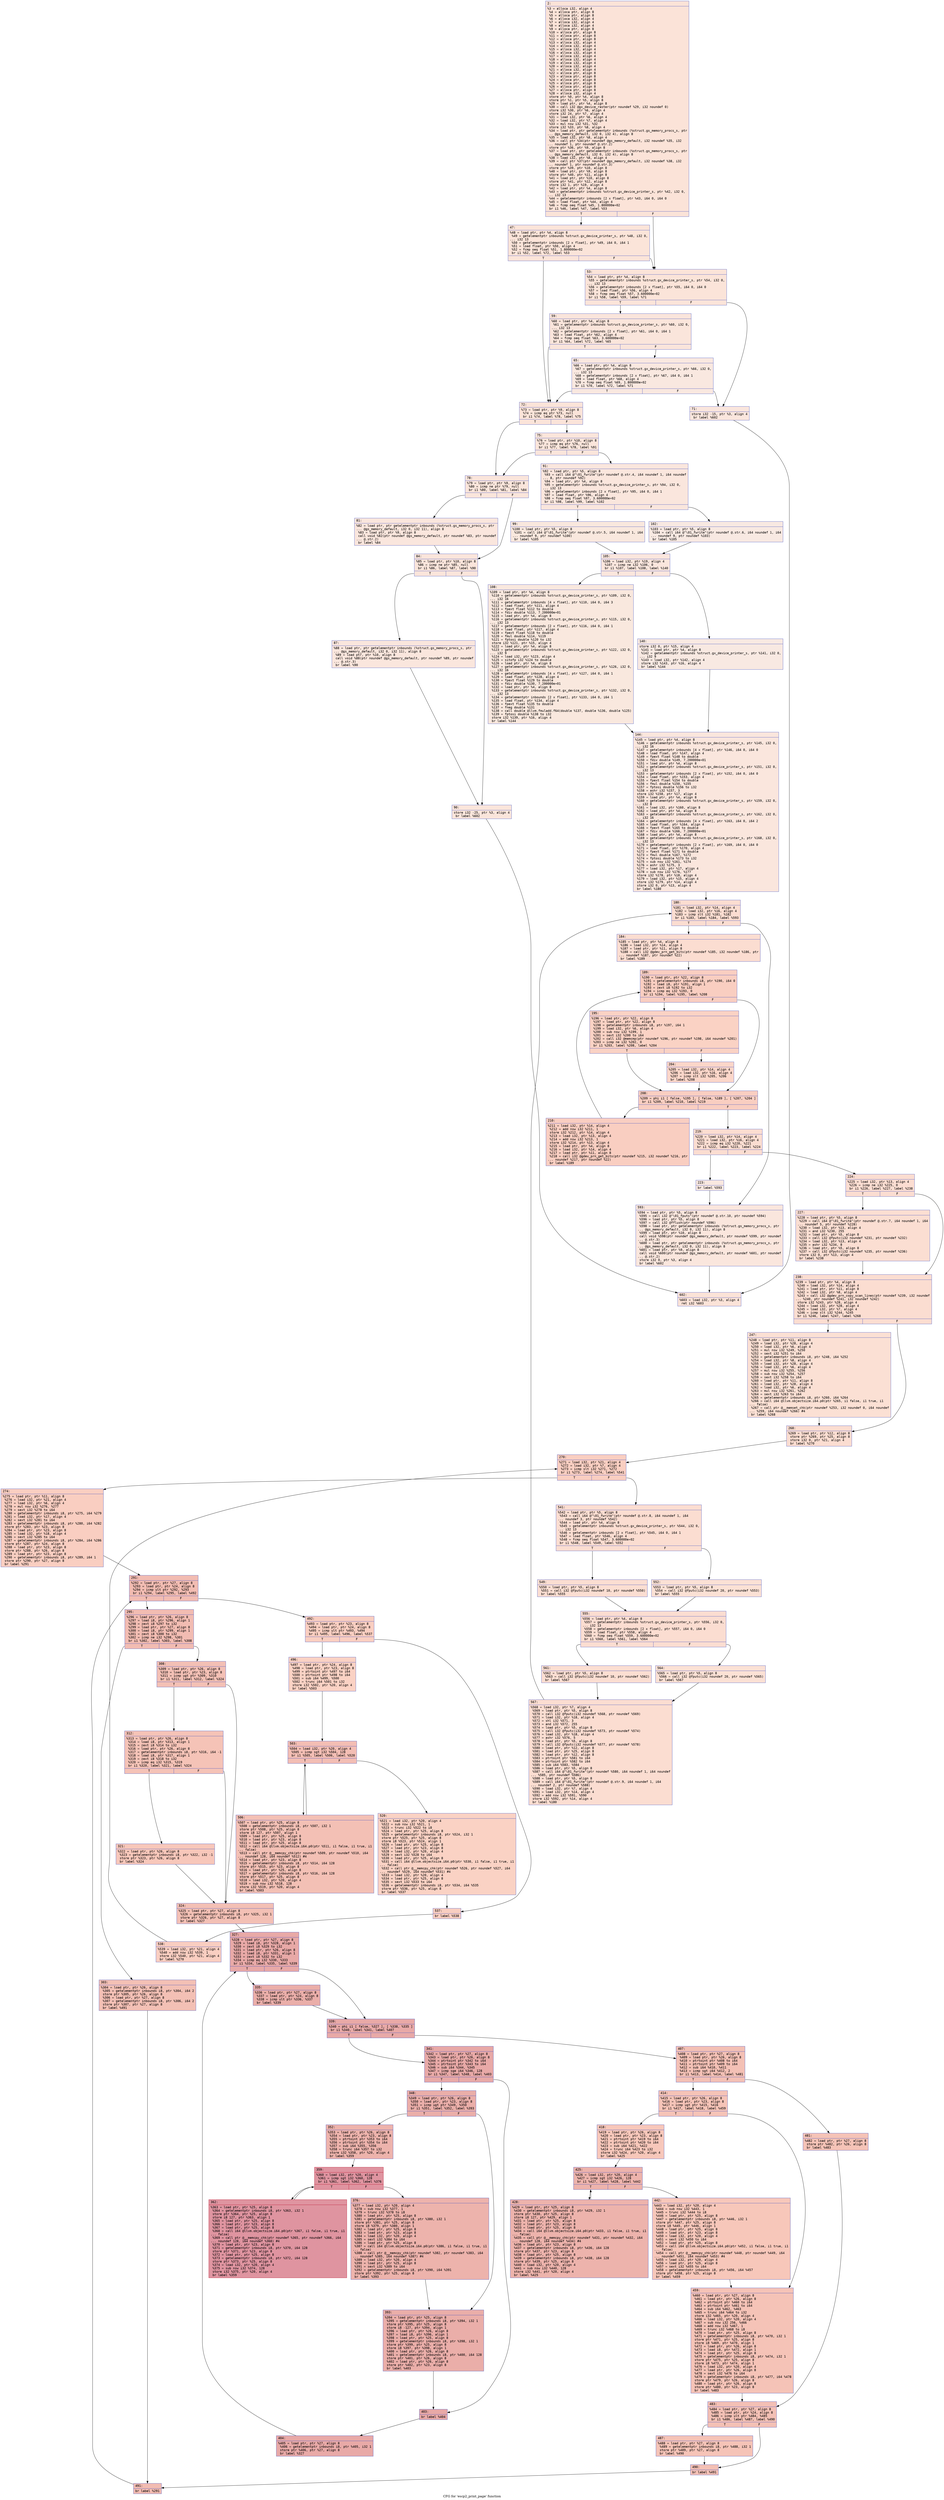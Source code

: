 digraph "CFG for 'escp2_print_page' function" {
	label="CFG for 'escp2_print_page' function";

	Node0x600003546080 [shape=record,color="#3d50c3ff", style=filled, fillcolor="#f6bfa670" fontname="Courier",label="{2:\l|  %3 = alloca i32, align 4\l  %4 = alloca ptr, align 8\l  %5 = alloca ptr, align 8\l  %6 = alloca i32, align 4\l  %7 = alloca i32, align 4\l  %8 = alloca i32, align 4\l  %9 = alloca ptr, align 8\l  %10 = alloca ptr, align 8\l  %11 = alloca ptr, align 8\l  %12 = alloca ptr, align 8\l  %13 = alloca i32, align 4\l  %14 = alloca i32, align 4\l  %15 = alloca i32, align 4\l  %16 = alloca i32, align 4\l  %17 = alloca i32, align 4\l  %18 = alloca i32, align 4\l  %19 = alloca i32, align 4\l  %20 = alloca i32, align 4\l  %21 = alloca i32, align 4\l  %22 = alloca ptr, align 8\l  %23 = alloca ptr, align 8\l  %24 = alloca ptr, align 8\l  %25 = alloca ptr, align 8\l  %26 = alloca ptr, align 8\l  %27 = alloca ptr, align 8\l  %28 = alloca i32, align 4\l  store ptr %0, ptr %4, align 8\l  store ptr %1, ptr %5, align 8\l  %29 = load ptr, ptr %4, align 8\l  %30 = call i32 @gx_device_raster(ptr noundef %29, i32 noundef 0)\l  store i32 %30, ptr %6, align 4\l  store i32 24, ptr %7, align 4\l  %31 = load i32, ptr %6, align 4\l  %32 = load i32, ptr %7, align 4\l  %33 = mul nsw i32 %31, %32\l  store i32 %33, ptr %8, align 4\l  %34 = load ptr, ptr getelementptr inbounds (%struct.gs_memory_procs_s, ptr\l... @gs_memory_default, i32 0, i32 4), align 8\l  %35 = load i32, ptr %8, align 4\l  %36 = call ptr %34(ptr noundef @gs_memory_default, i32 noundef %35, i32\l... noundef 1, ptr noundef @.str.2)\l  store ptr %36, ptr %9, align 8\l  %37 = load ptr, ptr getelementptr inbounds (%struct.gs_memory_procs_s, ptr\l... @gs_memory_default, i32 0, i32 4), align 8\l  %38 = load i32, ptr %8, align 4\l  %39 = call ptr %37(ptr noundef @gs_memory_default, i32 noundef %38, i32\l... noundef 1, ptr noundef @.str.3)\l  store ptr %39, ptr %10, align 8\l  %40 = load ptr, ptr %9, align 8\l  store ptr %40, ptr %11, align 8\l  %41 = load ptr, ptr %10, align 8\l  store ptr %41, ptr %12, align 8\l  store i32 1, ptr %19, align 4\l  %42 = load ptr, ptr %4, align 8\l  %43 = getelementptr inbounds %struct.gx_device_printer_s, ptr %42, i32 0,\l... i32 13\l  %44 = getelementptr inbounds [2 x float], ptr %43, i64 0, i64 0\l  %45 = load float, ptr %44, align 4\l  %46 = fcmp oeq float %45, 1.800000e+02\l  br i1 %46, label %47, label %53\l|{<s0>T|<s1>F}}"];
	Node0x600003546080:s0 -> Node0x6000035460d0[tooltip="2 -> 47\nProbability 62.50%" ];
	Node0x600003546080:s1 -> Node0x600003546120[tooltip="2 -> 53\nProbability 37.50%" ];
	Node0x6000035460d0 [shape=record,color="#3d50c3ff", style=filled, fillcolor="#f5c1a970" fontname="Courier",label="{47:\l|  %48 = load ptr, ptr %4, align 8\l  %49 = getelementptr inbounds %struct.gx_device_printer_s, ptr %48, i32 0,\l... i32 13\l  %50 = getelementptr inbounds [2 x float], ptr %49, i64 0, i64 1\l  %51 = load float, ptr %50, align 4\l  %52 = fcmp oeq float %51, 1.800000e+02\l  br i1 %52, label %72, label %53\l|{<s0>T|<s1>F}}"];
	Node0x6000035460d0:s0 -> Node0x600003546260[tooltip="47 -> 72\nProbability 62.50%" ];
	Node0x6000035460d0:s1 -> Node0x600003546120[tooltip="47 -> 53\nProbability 37.50%" ];
	Node0x600003546120 [shape=record,color="#3d50c3ff", style=filled, fillcolor="#f5c1a970" fontname="Courier",label="{53:\l|  %54 = load ptr, ptr %4, align 8\l  %55 = getelementptr inbounds %struct.gx_device_printer_s, ptr %54, i32 0,\l... i32 13\l  %56 = getelementptr inbounds [2 x float], ptr %55, i64 0, i64 0\l  %57 = load float, ptr %56, align 4\l  %58 = fcmp oeq float %57, 3.600000e+02\l  br i1 %58, label %59, label %71\l|{<s0>T|<s1>F}}"];
	Node0x600003546120:s0 -> Node0x600003546170[tooltip="53 -> 59\nProbability 62.50%" ];
	Node0x600003546120:s1 -> Node0x600003546210[tooltip="53 -> 71\nProbability 37.50%" ];
	Node0x600003546170 [shape=record,color="#3d50c3ff", style=filled, fillcolor="#f4c5ad70" fontname="Courier",label="{59:\l|  %60 = load ptr, ptr %4, align 8\l  %61 = getelementptr inbounds %struct.gx_device_printer_s, ptr %60, i32 0,\l... i32 13\l  %62 = getelementptr inbounds [2 x float], ptr %61, i64 0, i64 1\l  %63 = load float, ptr %62, align 4\l  %64 = fcmp oeq float %63, 3.600000e+02\l  br i1 %64, label %72, label %65\l|{<s0>T|<s1>F}}"];
	Node0x600003546170:s0 -> Node0x600003546260[tooltip="59 -> 72\nProbability 62.50%" ];
	Node0x600003546170:s1 -> Node0x6000035461c0[tooltip="59 -> 65\nProbability 37.50%" ];
	Node0x6000035461c0 [shape=record,color="#3d50c3ff", style=filled, fillcolor="#f1ccb870" fontname="Courier",label="{65:\l|  %66 = load ptr, ptr %4, align 8\l  %67 = getelementptr inbounds %struct.gx_device_printer_s, ptr %66, i32 0,\l... i32 13\l  %68 = getelementptr inbounds [2 x float], ptr %67, i64 0, i64 1\l  %69 = load float, ptr %68, align 4\l  %70 = fcmp oeq float %69, 1.800000e+02\l  br i1 %70, label %72, label %71\l|{<s0>T|<s1>F}}"];
	Node0x6000035461c0:s0 -> Node0x600003546260[tooltip="65 -> 72\nProbability 62.50%" ];
	Node0x6000035461c0:s1 -> Node0x600003546210[tooltip="65 -> 71\nProbability 37.50%" ];
	Node0x600003546210 [shape=record,color="#3d50c3ff", style=filled, fillcolor="#f3c7b170" fontname="Courier",label="{71:\l|  store i32 -15, ptr %3, align 4\l  br label %602\l}"];
	Node0x600003546210 -> Node0x600003547a20[tooltip="71 -> 602\nProbability 100.00%" ];
	Node0x600003546260 [shape=record,color="#3d50c3ff", style=filled, fillcolor="#f5c1a970" fontname="Courier",label="{72:\l|  %73 = load ptr, ptr %9, align 8\l  %74 = icmp eq ptr %73, null\l  br i1 %74, label %78, label %75\l|{<s0>T|<s1>F}}"];
	Node0x600003546260:s0 -> Node0x600003546300[tooltip="72 -> 78\nProbability 37.50%" ];
	Node0x600003546260:s1 -> Node0x6000035462b0[tooltip="72 -> 75\nProbability 62.50%" ];
	Node0x6000035462b0 [shape=record,color="#3d50c3ff", style=filled, fillcolor="#f4c5ad70" fontname="Courier",label="{75:\l|  %76 = load ptr, ptr %10, align 8\l  %77 = icmp eq ptr %76, null\l  br i1 %77, label %78, label %91\l|{<s0>T|<s1>F}}"];
	Node0x6000035462b0:s0 -> Node0x600003546300[tooltip="75 -> 78\nProbability 37.50%" ];
	Node0x6000035462b0:s1 -> Node0x600003546490[tooltip="75 -> 91\nProbability 62.50%" ];
	Node0x600003546300 [shape=record,color="#3d50c3ff", style=filled, fillcolor="#f4c5ad70" fontname="Courier",label="{78:\l|  %79 = load ptr, ptr %9, align 8\l  %80 = icmp ne ptr %79, null\l  br i1 %80, label %81, label %84\l|{<s0>T|<s1>F}}"];
	Node0x600003546300:s0 -> Node0x600003546350[tooltip="78 -> 81\nProbability 62.50%" ];
	Node0x600003546300:s1 -> Node0x6000035463a0[tooltip="78 -> 84\nProbability 37.50%" ];
	Node0x600003546350 [shape=record,color="#3d50c3ff", style=filled, fillcolor="#f3c7b170" fontname="Courier",label="{81:\l|  %82 = load ptr, ptr getelementptr inbounds (%struct.gs_memory_procs_s, ptr\l... @gs_memory_default, i32 0, i32 11), align 8\l  %83 = load ptr, ptr %9, align 8\l  call void %82(ptr noundef @gs_memory_default, ptr noundef %83, ptr noundef\l... @.str.2)\l  br label %84\l}"];
	Node0x600003546350 -> Node0x6000035463a0[tooltip="81 -> 84\nProbability 100.00%" ];
	Node0x6000035463a0 [shape=record,color="#3d50c3ff", style=filled, fillcolor="#f4c5ad70" fontname="Courier",label="{84:\l|  %85 = load ptr, ptr %10, align 8\l  %86 = icmp ne ptr %85, null\l  br i1 %86, label %87, label %90\l|{<s0>T|<s1>F}}"];
	Node0x6000035463a0:s0 -> Node0x6000035463f0[tooltip="84 -> 87\nProbability 62.50%" ];
	Node0x6000035463a0:s1 -> Node0x600003546440[tooltip="84 -> 90\nProbability 37.50%" ];
	Node0x6000035463f0 [shape=record,color="#3d50c3ff", style=filled, fillcolor="#f3c7b170" fontname="Courier",label="{87:\l|  %88 = load ptr, ptr getelementptr inbounds (%struct.gs_memory_procs_s, ptr\l... @gs_memory_default, i32 0, i32 11), align 8\l  %89 = load ptr, ptr %10, align 8\l  call void %88(ptr noundef @gs_memory_default, ptr noundef %89, ptr noundef\l... @.str.3)\l  br label %90\l}"];
	Node0x6000035463f0 -> Node0x600003546440[tooltip="87 -> 90\nProbability 100.00%" ];
	Node0x600003546440 [shape=record,color="#3d50c3ff", style=filled, fillcolor="#f4c5ad70" fontname="Courier",label="{90:\l|  store i32 -25, ptr %3, align 4\l  br label %602\l}"];
	Node0x600003546440 -> Node0x600003547a20[tooltip="90 -> 602\nProbability 100.00%" ];
	Node0x600003546490 [shape=record,color="#3d50c3ff", style=filled, fillcolor="#f3c7b170" fontname="Courier",label="{91:\l|  %92 = load ptr, ptr %5, align 8\l  %93 = call i64 @\"\\01_fwrite\"(ptr noundef @.str.4, i64 noundef 1, i64 noundef\l... 8, ptr noundef %92)\l  %94 = load ptr, ptr %4, align 8\l  %95 = getelementptr inbounds %struct.gx_device_printer_s, ptr %94, i32 0,\l... i32 13\l  %96 = getelementptr inbounds [2 x float], ptr %95, i64 0, i64 1\l  %97 = load float, ptr %96, align 4\l  %98 = fcmp oeq float %97, 3.600000e+02\l  br i1 %98, label %99, label %102\l|{<s0>T|<s1>F}}"];
	Node0x600003546490:s0 -> Node0x6000035464e0[tooltip="91 -> 99\nProbability 62.50%" ];
	Node0x600003546490:s1 -> Node0x600003546530[tooltip="91 -> 102\nProbability 37.50%" ];
	Node0x6000035464e0 [shape=record,color="#3d50c3ff", style=filled, fillcolor="#f2cab570" fontname="Courier",label="{99:\l|  %100 = load ptr, ptr %5, align 8\l  %101 = call i64 @\"\\01_fwrite\"(ptr noundef @.str.5, i64 noundef 1, i64\l... noundef 9, ptr noundef %100)\l  br label %105\l}"];
	Node0x6000035464e0 -> Node0x600003546580[tooltip="99 -> 105\nProbability 100.00%" ];
	Node0x600003546530 [shape=record,color="#3d50c3ff", style=filled, fillcolor="#efcebd70" fontname="Courier",label="{102:\l|  %103 = load ptr, ptr %5, align 8\l  %104 = call i64 @\"\\01_fwrite\"(ptr noundef @.str.6, i64 noundef 1, i64\l... noundef 9, ptr noundef %103)\l  br label %105\l}"];
	Node0x600003546530 -> Node0x600003546580[tooltip="102 -> 105\nProbability 100.00%" ];
	Node0x600003546580 [shape=record,color="#3d50c3ff", style=filled, fillcolor="#f3c7b170" fontname="Courier",label="{105:\l|  %106 = load i32, ptr %19, align 4\l  %107 = icmp ne i32 %106, 0\l  br i1 %107, label %108, label %140\l|{<s0>T|<s1>F}}"];
	Node0x600003546580:s0 -> Node0x6000035465d0[tooltip="105 -> 108\nProbability 62.50%" ];
	Node0x600003546580:s1 -> Node0x600003546620[tooltip="105 -> 140\nProbability 37.50%" ];
	Node0x6000035465d0 [shape=record,color="#3d50c3ff", style=filled, fillcolor="#f2cab570" fontname="Courier",label="{108:\l|  %109 = load ptr, ptr %4, align 8\l  %110 = getelementptr inbounds %struct.gx_device_printer_s, ptr %109, i32 0,\l... i32 16\l  %111 = getelementptr inbounds [4 x float], ptr %110, i64 0, i64 3\l  %112 = load float, ptr %111, align 4\l  %113 = fpext float %112 to double\l  %114 = fdiv double %113, 7.200000e+01\l  %115 = load ptr, ptr %4, align 8\l  %116 = getelementptr inbounds %struct.gx_device_printer_s, ptr %115, i32 0,\l... i32 13\l  %117 = getelementptr inbounds [2 x float], ptr %116, i64 0, i64 1\l  %118 = load float, ptr %117, align 4\l  %119 = fpext float %118 to double\l  %120 = fmul double %114, %119\l  %121 = fptosi double %120 to i32\l  store i32 %121, ptr %15, align 4\l  %122 = load ptr, ptr %4, align 8\l  %123 = getelementptr inbounds %struct.gx_device_printer_s, ptr %122, i32 0,\l... i32 9\l  %124 = load i32, ptr %123, align 4\l  %125 = sitofp i32 %124 to double\l  %126 = load ptr, ptr %4, align 8\l  %127 = getelementptr inbounds %struct.gx_device_printer_s, ptr %126, i32 0,\l... i32 16\l  %128 = getelementptr inbounds [4 x float], ptr %127, i64 0, i64 1\l  %129 = load float, ptr %128, align 4\l  %130 = fpext float %129 to double\l  %131 = fdiv double %130, 7.200000e+01\l  %132 = load ptr, ptr %4, align 8\l  %133 = getelementptr inbounds %struct.gx_device_printer_s, ptr %132, i32 0,\l... i32 13\l  %134 = getelementptr inbounds [2 x float], ptr %133, i64 0, i64 1\l  %135 = load float, ptr %134, align 4\l  %136 = fpext float %135 to double\l  %137 = fneg double %131\l  %138 = call double @llvm.fmuladd.f64(double %137, double %136, double %125)\l  %139 = fptosi double %138 to i32\l  store i32 %139, ptr %16, align 4\l  br label %144\l}"];
	Node0x6000035465d0 -> Node0x600003546670[tooltip="108 -> 144\nProbability 100.00%" ];
	Node0x600003546620 [shape=record,color="#3d50c3ff", style=filled, fillcolor="#efcebd70" fontname="Courier",label="{140:\l|  store i32 0, ptr %15, align 4\l  %141 = load ptr, ptr %4, align 8\l  %142 = getelementptr inbounds %struct.gx_device_printer_s, ptr %141, i32 0,\l... i32 9\l  %143 = load i32, ptr %142, align 4\l  store i32 %143, ptr %16, align 4\l  br label %144\l}"];
	Node0x600003546620 -> Node0x600003546670[tooltip="140 -> 144\nProbability 100.00%" ];
	Node0x600003546670 [shape=record,color="#3d50c3ff", style=filled, fillcolor="#f3c7b170" fontname="Courier",label="{144:\l|  %145 = load ptr, ptr %4, align 8\l  %146 = getelementptr inbounds %struct.gx_device_printer_s, ptr %145, i32 0,\l... i32 16\l  %147 = getelementptr inbounds [4 x float], ptr %146, i64 0, i64 0\l  %148 = load float, ptr %147, align 4\l  %149 = fpext float %148 to double\l  %150 = fdiv double %149, 7.200000e+01\l  %151 = load ptr, ptr %4, align 8\l  %152 = getelementptr inbounds %struct.gx_device_printer_s, ptr %151, i32 0,\l... i32 13\l  %153 = getelementptr inbounds [2 x float], ptr %152, i64 0, i64 0\l  %154 = load float, ptr %153, align 4\l  %155 = fpext float %154 to double\l  %156 = fmul double %150, %155\l  %157 = fptosi double %156 to i32\l  %158 = ashr i32 %157, 3\l  store i32 %158, ptr %17, align 4\l  %159 = load ptr, ptr %4, align 8\l  %160 = getelementptr inbounds %struct.gx_device_printer_s, ptr %159, i32 0,\l... i32 8\l  %161 = load i32, ptr %160, align 8\l  %162 = load ptr, ptr %4, align 8\l  %163 = getelementptr inbounds %struct.gx_device_printer_s, ptr %162, i32 0,\l... i32 16\l  %164 = getelementptr inbounds [4 x float], ptr %163, i64 0, i64 2\l  %165 = load float, ptr %164, align 4\l  %166 = fpext float %165 to double\l  %167 = fdiv double %166, 7.200000e+01\l  %168 = load ptr, ptr %4, align 8\l  %169 = getelementptr inbounds %struct.gx_device_printer_s, ptr %168, i32 0,\l... i32 13\l  %170 = getelementptr inbounds [2 x float], ptr %169, i64 0, i64 0\l  %171 = load float, ptr %170, align 4\l  %172 = fpext float %171 to double\l  %173 = fmul double %167, %172\l  %174 = fptosi double %173 to i32\l  %175 = sub nsw i32 %161, %174\l  %176 = ashr i32 %175, 3\l  %177 = load i32, ptr %17, align 4\l  %178 = sub nsw i32 %176, %177\l  store i32 %178, ptr %18, align 4\l  %179 = load i32, ptr %15, align 4\l  store i32 %179, ptr %14, align 4\l  store i32 0, ptr %13, align 4\l  br label %180\l}"];
	Node0x600003546670 -> Node0x6000035466c0[tooltip="144 -> 180\nProbability 100.00%" ];
	Node0x6000035466c0 [shape=record,color="#3d50c3ff", style=filled, fillcolor="#f7b39670" fontname="Courier",label="{180:\l|  %181 = load i32, ptr %14, align 4\l  %182 = load i32, ptr %16, align 4\l  %183 = icmp slt i32 %181, %182\l  br i1 %183, label %184, label %593\l|{<s0>T|<s1>F}}"];
	Node0x6000035466c0:s0 -> Node0x600003546710[tooltip="180 -> 184\nProbability 96.88%" ];
	Node0x6000035466c0:s1 -> Node0x6000035479d0[tooltip="180 -> 593\nProbability 3.12%" ];
	Node0x600003546710 [shape=record,color="#3d50c3ff", style=filled, fillcolor="#f7b39670" fontname="Courier",label="{184:\l|  %185 = load ptr, ptr %4, align 8\l  %186 = load i32, ptr %14, align 4\l  %187 = load ptr, ptr %11, align 8\l  %188 = call i32 @gdev_prn_get_bits(ptr noundef %185, i32 noundef %186, ptr\l... noundef %187, ptr noundef %22)\l  br label %189\l}"];
	Node0x600003546710 -> Node0x600003546760[tooltip="184 -> 189\nProbability 100.00%" ];
	Node0x600003546760 [shape=record,color="#3d50c3ff", style=filled, fillcolor="#f2907270" fontname="Courier",label="{189:\l|  %190 = load ptr, ptr %22, align 8\l  %191 = getelementptr inbounds i8, ptr %190, i64 0\l  %192 = load i8, ptr %191, align 1\l  %193 = zext i8 %192 to i32\l  %194 = icmp eq i32 %193, 0\l  br i1 %194, label %195, label %208\l|{<s0>T|<s1>F}}"];
	Node0x600003546760:s0 -> Node0x6000035467b0[tooltip="189 -> 195\nProbability 37.50%" ];
	Node0x600003546760:s1 -> Node0x600003546850[tooltip="189 -> 208\nProbability 62.50%" ];
	Node0x6000035467b0 [shape=record,color="#3d50c3ff", style=filled, fillcolor="#f4987a70" fontname="Courier",label="{195:\l|  %196 = load ptr, ptr %22, align 8\l  %197 = load ptr, ptr %22, align 8\l  %198 = getelementptr inbounds i8, ptr %197, i64 1\l  %199 = load i32, ptr %6, align 4\l  %200 = sub nsw i32 %199, 1\l  %201 = sext i32 %200 to i64\l  %202 = call i32 @memcmp(ptr noundef %196, ptr noundef %198, i64 noundef %201)\l  %203 = icmp ne i32 %202, 0\l  br i1 %203, label %208, label %204\l|{<s0>T|<s1>F}}"];
	Node0x6000035467b0:s0 -> Node0x600003546850[tooltip="195 -> 208\nProbability 62.50%" ];
	Node0x6000035467b0:s1 -> Node0x600003546800[tooltip="195 -> 204\nProbability 37.50%" ];
	Node0x600003546800 [shape=record,color="#3d50c3ff", style=filled, fillcolor="#f6a38570" fontname="Courier",label="{204:\l|  %205 = load i32, ptr %14, align 4\l  %206 = load i32, ptr %16, align 4\l  %207 = icmp slt i32 %205, %206\l  br label %208\l}"];
	Node0x600003546800 -> Node0x600003546850[tooltip="204 -> 208\nProbability 100.00%" ];
	Node0x600003546850 [shape=record,color="#3d50c3ff", style=filled, fillcolor="#f2907270" fontname="Courier",label="{208:\l|  %209 = phi i1 [ false, %195 ], [ false, %189 ], [ %207, %204 ]\l  br i1 %209, label %210, label %219\l|{<s0>T|<s1>F}}"];
	Node0x600003546850:s0 -> Node0x6000035468a0[tooltip="208 -> 210\nProbability 96.88%" ];
	Node0x600003546850:s1 -> Node0x6000035468f0[tooltip="208 -> 219\nProbability 3.12%" ];
	Node0x6000035468a0 [shape=record,color="#3d50c3ff", style=filled, fillcolor="#f2907270" fontname="Courier",label="{210:\l|  %211 = load i32, ptr %14, align 4\l  %212 = add nsw i32 %211, 1\l  store i32 %212, ptr %14, align 4\l  %213 = load i32, ptr %13, align 4\l  %214 = add nsw i32 %213, 1\l  store i32 %214, ptr %13, align 4\l  %215 = load ptr, ptr %4, align 8\l  %216 = load i32, ptr %14, align 4\l  %217 = load ptr, ptr %11, align 8\l  %218 = call i32 @gdev_prn_get_bits(ptr noundef %215, i32 noundef %216, ptr\l... noundef %217, ptr noundef %22)\l  br label %189\l}"];
	Node0x6000035468a0 -> Node0x600003546760[tooltip="210 -> 189\nProbability 100.00%" ];
	Node0x6000035468f0 [shape=record,color="#3d50c3ff", style=filled, fillcolor="#f7b39670" fontname="Courier",label="{219:\l|  %220 = load i32, ptr %14, align 4\l  %221 = load i32, ptr %16, align 4\l  %222 = icmp eq i32 %220, %221\l  br i1 %222, label %223, label %224\l|{<s0>T|<s1>F}}"];
	Node0x6000035468f0:s0 -> Node0x600003546940[tooltip="219 -> 223\nProbability 3.12%" ];
	Node0x6000035468f0:s1 -> Node0x600003546990[tooltip="219 -> 224\nProbability 96.88%" ];
	Node0x600003546940 [shape=record,color="#3d50c3ff", style=filled, fillcolor="#f1ccb870" fontname="Courier",label="{223:\l|  br label %593\l}"];
	Node0x600003546940 -> Node0x6000035479d0[tooltip="223 -> 593\nProbability 100.00%" ];
	Node0x600003546990 [shape=record,color="#3d50c3ff", style=filled, fillcolor="#f7b39670" fontname="Courier",label="{224:\l|  %225 = load i32, ptr %13, align 4\l  %226 = icmp ne i32 %225, 0\l  br i1 %226, label %227, label %238\l|{<s0>T|<s1>F}}"];
	Node0x600003546990:s0 -> Node0x6000035469e0[tooltip="224 -> 227\nProbability 62.50%" ];
	Node0x600003546990:s1 -> Node0x600003546a30[tooltip="224 -> 238\nProbability 37.50%" ];
	Node0x6000035469e0 [shape=record,color="#3d50c3ff", style=filled, fillcolor="#f7b59970" fontname="Courier",label="{227:\l|  %228 = load ptr, ptr %5, align 8\l  %229 = call i64 @\"\\01_fwrite\"(ptr noundef @.str.7, i64 noundef 1, i64\l... noundef 5, ptr noundef %228)\l  %230 = load i32, ptr %13, align 4\l  %231 = and i32 %230, 255\l  %232 = load ptr, ptr %5, align 8\l  %233 = call i32 @fputc(i32 noundef %231, ptr noundef %232)\l  %234 = load i32, ptr %13, align 4\l  %235 = ashr i32 %234, 8\l  %236 = load ptr, ptr %5, align 8\l  %237 = call i32 @fputc(i32 noundef %235, ptr noundef %236)\l  store i32 0, ptr %13, align 4\l  br label %238\l}"];
	Node0x6000035469e0 -> Node0x600003546a30[tooltip="227 -> 238\nProbability 100.00%" ];
	Node0x600003546a30 [shape=record,color="#3d50c3ff", style=filled, fillcolor="#f7b39670" fontname="Courier",label="{238:\l|  %239 = load ptr, ptr %4, align 8\l  %240 = load i32, ptr %14, align 4\l  %241 = load ptr, ptr %11, align 8\l  %242 = load i32, ptr %8, align 4\l  %243 = call i32 @gdev_prn_copy_scan_lines(ptr noundef %239, i32 noundef\l... %240, ptr noundef %241, i32 noundef %242)\l  store i32 %243, ptr %28, align 4\l  %244 = load i32, ptr %28, align 4\l  %245 = load i32, ptr %7, align 4\l  %246 = icmp slt i32 %244, %245\l  br i1 %246, label %247, label %268\l|{<s0>T|<s1>F}}"];
	Node0x600003546a30:s0 -> Node0x600003546a80[tooltip="238 -> 247\nProbability 50.00%" ];
	Node0x600003546a30:s1 -> Node0x600003546ad0[tooltip="238 -> 268\nProbability 50.00%" ];
	Node0x600003546a80 [shape=record,color="#3d50c3ff", style=filled, fillcolor="#f7b99e70" fontname="Courier",label="{247:\l|  %248 = load ptr, ptr %11, align 8\l  %249 = load i32, ptr %28, align 4\l  %250 = load i32, ptr %6, align 4\l  %251 = mul nsw i32 %249, %250\l  %252 = sext i32 %251 to i64\l  %253 = getelementptr inbounds i8, ptr %248, i64 %252\l  %254 = load i32, ptr %8, align 4\l  %255 = load i32, ptr %28, align 4\l  %256 = load i32, ptr %6, align 4\l  %257 = mul nsw i32 %255, %256\l  %258 = sub nsw i32 %254, %257\l  %259 = sext i32 %258 to i64\l  %260 = load ptr, ptr %11, align 8\l  %261 = load i32, ptr %28, align 4\l  %262 = load i32, ptr %6, align 4\l  %263 = mul nsw i32 %261, %262\l  %264 = sext i32 %263 to i64\l  %265 = getelementptr inbounds i8, ptr %260, i64 %264\l  %266 = call i64 @llvm.objectsize.i64.p0(ptr %265, i1 false, i1 true, i1\l... false)\l  %267 = call ptr @__memset_chk(ptr noundef %253, i32 noundef 0, i64 noundef\l... %259, i64 noundef %266) #4\l  br label %268\l}"];
	Node0x600003546a80 -> Node0x600003546ad0[tooltip="247 -> 268\nProbability 100.00%" ];
	Node0x600003546ad0 [shape=record,color="#3d50c3ff", style=filled, fillcolor="#f7b39670" fontname="Courier",label="{268:\l|  %269 = load ptr, ptr %12, align 8\l  store ptr %269, ptr %25, align 8\l  store i32 0, ptr %21, align 4\l  br label %270\l}"];
	Node0x600003546ad0 -> Node0x600003546b20[tooltip="268 -> 270\nProbability 100.00%" ];
	Node0x600003546b20 [shape=record,color="#3d50c3ff", style=filled, fillcolor="#f2907270" fontname="Courier",label="{270:\l|  %271 = load i32, ptr %21, align 4\l  %272 = load i32, ptr %7, align 4\l  %273 = icmp slt i32 %271, %272\l  br i1 %273, label %274, label %541\l|{<s0>T|<s1>F}}"];
	Node0x600003546b20:s0 -> Node0x600003546b70[tooltip="270 -> 274\nProbability 96.88%" ];
	Node0x600003546b20:s1 -> Node0x6000035477a0[tooltip="270 -> 541\nProbability 3.12%" ];
	Node0x600003546b70 [shape=record,color="#3d50c3ff", style=filled, fillcolor="#f2907270" fontname="Courier",label="{274:\l|  %275 = load ptr, ptr %11, align 8\l  %276 = load i32, ptr %21, align 4\l  %277 = load i32, ptr %6, align 4\l  %278 = mul nsw i32 %276, %277\l  %279 = sext i32 %278 to i64\l  %280 = getelementptr inbounds i8, ptr %275, i64 %279\l  %281 = load i32, ptr %17, align 4\l  %282 = sext i32 %281 to i64\l  %283 = getelementptr inbounds i8, ptr %280, i64 %282\l  store ptr %283, ptr %23, align 8\l  %284 = load ptr, ptr %23, align 8\l  %285 = load i32, ptr %18, align 4\l  %286 = sext i32 %285 to i64\l  %287 = getelementptr inbounds i8, ptr %284, i64 %286\l  store ptr %287, ptr %24, align 8\l  %288 = load ptr, ptr %23, align 8\l  store ptr %288, ptr %26, align 8\l  %289 = load ptr, ptr %23, align 8\l  %290 = getelementptr inbounds i8, ptr %289, i64 1\l  store ptr %290, ptr %27, align 8\l  br label %291\l}"];
	Node0x600003546b70 -> Node0x600003546bc0[tooltip="274 -> 291\nProbability 100.00%" ];
	Node0x600003546bc0 [shape=record,color="#3d50c3ff", style=filled, fillcolor="#e1675170" fontname="Courier",label="{291:\l|  %292 = load ptr, ptr %27, align 8\l  %293 = load ptr, ptr %24, align 8\l  %294 = icmp ult ptr %292, %293\l  br i1 %294, label %295, label %492\l|{<s0>T|<s1>F}}"];
	Node0x600003546bc0:s0 -> Node0x600003546c10[tooltip="291 -> 295\nProbability 96.88%" ];
	Node0x600003546bc0:s1 -> Node0x600003547570[tooltip="291 -> 492\nProbability 3.12%" ];
	Node0x600003546c10 [shape=record,color="#3d50c3ff", style=filled, fillcolor="#e1675170" fontname="Courier",label="{295:\l|  %296 = load ptr, ptr %26, align 8\l  %297 = load i8, ptr %296, align 1\l  %298 = zext i8 %297 to i32\l  %299 = load ptr, ptr %27, align 8\l  %300 = load i8, ptr %299, align 1\l  %301 = zext i8 %300 to i32\l  %302 = icmp ne i32 %298, %301\l  br i1 %302, label %303, label %308\l|{<s0>T|<s1>F}}"];
	Node0x600003546c10:s0 -> Node0x600003546c60[tooltip="295 -> 303\nProbability 50.00%" ];
	Node0x600003546c10:s1 -> Node0x600003546cb0[tooltip="295 -> 308\nProbability 50.00%" ];
	Node0x600003546c60 [shape=record,color="#3d50c3ff", style=filled, fillcolor="#e5705870" fontname="Courier",label="{303:\l|  %304 = load ptr, ptr %26, align 8\l  %305 = getelementptr inbounds i8, ptr %304, i64 2\l  store ptr %305, ptr %26, align 8\l  %306 = load ptr, ptr %27, align 8\l  %307 = getelementptr inbounds i8, ptr %306, i64 2\l  store ptr %307, ptr %27, align 8\l  br label %491\l}"];
	Node0x600003546c60 -> Node0x600003547520[tooltip="303 -> 491\nProbability 100.00%" ];
	Node0x600003546cb0 [shape=record,color="#3d50c3ff", style=filled, fillcolor="#e5705870" fontname="Courier",label="{308:\l|  %309 = load ptr, ptr %26, align 8\l  %310 = load ptr, ptr %23, align 8\l  %311 = icmp ugt ptr %309, %310\l  br i1 %311, label %312, label %324\l|{<s0>T|<s1>F}}"];
	Node0x600003546cb0:s0 -> Node0x600003546d00[tooltip="308 -> 312\nProbability 50.00%" ];
	Node0x600003546cb0:s1 -> Node0x600003546da0[tooltip="308 -> 324\nProbability 50.00%" ];
	Node0x600003546d00 [shape=record,color="#3d50c3ff", style=filled, fillcolor="#e8765c70" fontname="Courier",label="{312:\l|  %313 = load ptr, ptr %26, align 8\l  %314 = load i8, ptr %313, align 1\l  %315 = zext i8 %314 to i32\l  %316 = load ptr, ptr %26, align 8\l  %317 = getelementptr inbounds i8, ptr %316, i64 -1\l  %318 = load i8, ptr %317, align 1\l  %319 = zext i8 %318 to i32\l  %320 = icmp eq i32 %315, %319\l  br i1 %320, label %321, label %324\l|{<s0>T|<s1>F}}"];
	Node0x600003546d00:s0 -> Node0x600003546d50[tooltip="312 -> 321\nProbability 50.00%" ];
	Node0x600003546d00:s1 -> Node0x600003546da0[tooltip="312 -> 324\nProbability 50.00%" ];
	Node0x600003546d50 [shape=record,color="#3d50c3ff", style=filled, fillcolor="#ec7f6370" fontname="Courier",label="{321:\l|  %322 = load ptr, ptr %26, align 8\l  %323 = getelementptr inbounds i8, ptr %322, i32 -1\l  store ptr %323, ptr %26, align 8\l  br label %324\l}"];
	Node0x600003546d50 -> Node0x600003546da0[tooltip="321 -> 324\nProbability 100.00%" ];
	Node0x600003546da0 [shape=record,color="#3d50c3ff", style=filled, fillcolor="#e5705870" fontname="Courier",label="{324:\l|  %325 = load ptr, ptr %27, align 8\l  %326 = getelementptr inbounds i8, ptr %325, i32 1\l  store ptr %326, ptr %27, align 8\l  br label %327\l}"];
	Node0x600003546da0 -> Node0x600003546df0[tooltip="324 -> 327\nProbability 100.00%" ];
	Node0x600003546df0 [shape=record,color="#3d50c3ff", style=filled, fillcolor="#ca3b3770" fontname="Courier",label="{327:\l|  %328 = load ptr, ptr %27, align 8\l  %329 = load i8, ptr %328, align 1\l  %330 = zext i8 %329 to i32\l  %331 = load ptr, ptr %26, align 8\l  %332 = load i8, ptr %331, align 1\l  %333 = zext i8 %332 to i32\l  %334 = icmp eq i32 %330, %333\l  br i1 %334, label %335, label %339\l|{<s0>T|<s1>F}}"];
	Node0x600003546df0:s0 -> Node0x600003546e40[tooltip="327 -> 335\nProbability 50.00%" ];
	Node0x600003546df0:s1 -> Node0x600003546e90[tooltip="327 -> 339\nProbability 50.00%" ];
	Node0x600003546e40 [shape=record,color="#3d50c3ff", style=filled, fillcolor="#d0473d70" fontname="Courier",label="{335:\l|  %336 = load ptr, ptr %27, align 8\l  %337 = load ptr, ptr %24, align 8\l  %338 = icmp ult ptr %336, %337\l  br label %339\l}"];
	Node0x600003546e40 -> Node0x600003546e90[tooltip="335 -> 339\nProbability 100.00%" ];
	Node0x600003546e90 [shape=record,color="#3d50c3ff", style=filled, fillcolor="#ca3b3770" fontname="Courier",label="{339:\l|  %340 = phi i1 [ false, %327 ], [ %338, %335 ]\l  br i1 %340, label %341, label %407\l|{<s0>T|<s1>F}}"];
	Node0x600003546e90:s0 -> Node0x600003546ee0[tooltip="339 -> 341\nProbability 96.88%" ];
	Node0x600003546e90:s1 -> Node0x6000035471b0[tooltip="339 -> 407\nProbability 3.12%" ];
	Node0x600003546ee0 [shape=record,color="#3d50c3ff", style=filled, fillcolor="#ca3b3770" fontname="Courier",label="{341:\l|  %342 = load ptr, ptr %27, align 8\l  %343 = load ptr, ptr %26, align 8\l  %344 = ptrtoint ptr %342 to i64\l  %345 = ptrtoint ptr %343 to i64\l  %346 = sub i64 %344, %345\l  %347 = icmp sge i64 %346, 128\l  br i1 %347, label %348, label %403\l|{<s0>T|<s1>F}}"];
	Node0x600003546ee0:s0 -> Node0x600003546f30[tooltip="341 -> 348\nProbability 50.00%" ];
	Node0x600003546ee0:s1 -> Node0x600003547110[tooltip="341 -> 403\nProbability 50.00%" ];
	Node0x600003546f30 [shape=record,color="#3d50c3ff", style=filled, fillcolor="#d0473d70" fontname="Courier",label="{348:\l|  %349 = load ptr, ptr %26, align 8\l  %350 = load ptr, ptr %23, align 8\l  %351 = icmp ugt ptr %349, %350\l  br i1 %351, label %352, label %393\l|{<s0>T|<s1>F}}"];
	Node0x600003546f30:s0 -> Node0x600003546f80[tooltip="348 -> 352\nProbability 50.00%" ];
	Node0x600003546f30:s1 -> Node0x6000035470c0[tooltip="348 -> 393\nProbability 50.00%" ];
	Node0x600003546f80 [shape=record,color="#3d50c3ff", style=filled, fillcolor="#d6524470" fontname="Courier",label="{352:\l|  %353 = load ptr, ptr %26, align 8\l  %354 = load ptr, ptr %23, align 8\l  %355 = ptrtoint ptr %353 to i64\l  %356 = ptrtoint ptr %354 to i64\l  %357 = sub i64 %355, %356\l  %358 = trunc i64 %357 to i32\l  store i32 %358, ptr %20, align 4\l  br label %359\l}"];
	Node0x600003546f80 -> Node0x600003546fd0[tooltip="352 -> 359\nProbability 100.00%" ];
	Node0x600003546fd0 [shape=record,color="#b70d28ff", style=filled, fillcolor="#b70d2870" fontname="Courier",label="{359:\l|  %360 = load i32, ptr %20, align 4\l  %361 = icmp sgt i32 %360, 128\l  br i1 %361, label %362, label %376\l|{<s0>T|<s1>F}}"];
	Node0x600003546fd0:s0 -> Node0x600003547020[tooltip="359 -> 362\nProbability 96.88%" ];
	Node0x600003546fd0:s1 -> Node0x600003547070[tooltip="359 -> 376\nProbability 3.12%" ];
	Node0x600003547020 [shape=record,color="#b70d28ff", style=filled, fillcolor="#b70d2870" fontname="Courier",label="{362:\l|  %363 = load ptr, ptr %25, align 8\l  %364 = getelementptr inbounds i8, ptr %363, i32 1\l  store ptr %364, ptr %25, align 8\l  store i8 127, ptr %363, align 1\l  %365 = load ptr, ptr %25, align 8\l  %366 = load ptr, ptr %23, align 8\l  %367 = load ptr, ptr %25, align 8\l  %368 = call i64 @llvm.objectsize.i64.p0(ptr %367, i1 false, i1 true, i1\l... false)\l  %369 = call ptr @__memcpy_chk(ptr noundef %365, ptr noundef %366, i64\l... noundef 128, i64 noundef %368) #4\l  %370 = load ptr, ptr %23, align 8\l  %371 = getelementptr inbounds i8, ptr %370, i64 128\l  store ptr %371, ptr %23, align 8\l  %372 = load ptr, ptr %25, align 8\l  %373 = getelementptr inbounds i8, ptr %372, i64 128\l  store ptr %373, ptr %25, align 8\l  %374 = load i32, ptr %20, align 4\l  %375 = sub nsw i32 %374, 128\l  store i32 %375, ptr %20, align 4\l  br label %359\l}"];
	Node0x600003547020 -> Node0x600003546fd0[tooltip="362 -> 359\nProbability 100.00%" ];
	Node0x600003547070 [shape=record,color="#3d50c3ff", style=filled, fillcolor="#d6524470" fontname="Courier",label="{376:\l|  %377 = load i32, ptr %20, align 4\l  %378 = sub nsw i32 %377, 1\l  %379 = trunc i32 %378 to i8\l  %380 = load ptr, ptr %25, align 8\l  %381 = getelementptr inbounds i8, ptr %380, i32 1\l  store ptr %381, ptr %25, align 8\l  store i8 %379, ptr %380, align 1\l  %382 = load ptr, ptr %25, align 8\l  %383 = load ptr, ptr %23, align 8\l  %384 = load i32, ptr %20, align 4\l  %385 = sext i32 %384 to i64\l  %386 = load ptr, ptr %25, align 8\l  %387 = call i64 @llvm.objectsize.i64.p0(ptr %386, i1 false, i1 true, i1\l... false)\l  %388 = call ptr @__memcpy_chk(ptr noundef %382, ptr noundef %383, i64\l... noundef %385, i64 noundef %387) #4\l  %389 = load i32, ptr %20, align 4\l  %390 = load ptr, ptr %25, align 8\l  %391 = sext i32 %389 to i64\l  %392 = getelementptr inbounds i8, ptr %390, i64 %391\l  store ptr %392, ptr %25, align 8\l  br label %393\l}"];
	Node0x600003547070 -> Node0x6000035470c0[tooltip="376 -> 393\nProbability 100.00%" ];
	Node0x6000035470c0 [shape=record,color="#3d50c3ff", style=filled, fillcolor="#d0473d70" fontname="Courier",label="{393:\l|  %394 = load ptr, ptr %25, align 8\l  %395 = getelementptr inbounds i8, ptr %394, i32 1\l  store ptr %395, ptr %25, align 8\l  store i8 -127, ptr %394, align 1\l  %396 = load ptr, ptr %26, align 8\l  %397 = load i8, ptr %396, align 1\l  %398 = load ptr, ptr %25, align 8\l  %399 = getelementptr inbounds i8, ptr %398, i32 1\l  store ptr %399, ptr %25, align 8\l  store i8 %397, ptr %398, align 1\l  %400 = load ptr, ptr %26, align 8\l  %401 = getelementptr inbounds i8, ptr %400, i64 128\l  store ptr %401, ptr %26, align 8\l  %402 = load ptr, ptr %26, align 8\l  store ptr %402, ptr %23, align 8\l  br label %403\l}"];
	Node0x6000035470c0 -> Node0x600003547110[tooltip="393 -> 403\nProbability 100.00%" ];
	Node0x600003547110 [shape=record,color="#3d50c3ff", style=filled, fillcolor="#ca3b3770" fontname="Courier",label="{403:\l|  br label %404\l}"];
	Node0x600003547110 -> Node0x600003547160[tooltip="403 -> 404\nProbability 100.00%" ];
	Node0x600003547160 [shape=record,color="#3d50c3ff", style=filled, fillcolor="#ca3b3770" fontname="Courier",label="{404:\l|  %405 = load ptr, ptr %27, align 8\l  %406 = getelementptr inbounds i8, ptr %405, i32 1\l  store ptr %406, ptr %27, align 8\l  br label %327\l}"];
	Node0x600003547160 -> Node0x600003546df0[tooltip="404 -> 327\nProbability 100.00%" ];
	Node0x6000035471b0 [shape=record,color="#3d50c3ff", style=filled, fillcolor="#e5705870" fontname="Courier",label="{407:\l|  %408 = load ptr, ptr %27, align 8\l  %409 = load ptr, ptr %26, align 8\l  %410 = ptrtoint ptr %408 to i64\l  %411 = ptrtoint ptr %409 to i64\l  %412 = sub i64 %410, %411\l  %413 = icmp sgt i64 %412, 2\l  br i1 %413, label %414, label %481\l|{<s0>T|<s1>F}}"];
	Node0x6000035471b0:s0 -> Node0x600003547200[tooltip="407 -> 414\nProbability 50.00%" ];
	Node0x6000035471b0:s1 -> Node0x6000035473e0[tooltip="407 -> 481\nProbability 50.00%" ];
	Node0x600003547200 [shape=record,color="#3d50c3ff", style=filled, fillcolor="#e8765c70" fontname="Courier",label="{414:\l|  %415 = load ptr, ptr %26, align 8\l  %416 = load ptr, ptr %23, align 8\l  %417 = icmp ugt ptr %415, %416\l  br i1 %417, label %418, label %459\l|{<s0>T|<s1>F}}"];
	Node0x600003547200:s0 -> Node0x600003547250[tooltip="414 -> 418\nProbability 50.00%" ];
	Node0x600003547200:s1 -> Node0x600003547390[tooltip="414 -> 459\nProbability 50.00%" ];
	Node0x600003547250 [shape=record,color="#3d50c3ff", style=filled, fillcolor="#ec7f6370" fontname="Courier",label="{418:\l|  %419 = load ptr, ptr %26, align 8\l  %420 = load ptr, ptr %23, align 8\l  %421 = ptrtoint ptr %419 to i64\l  %422 = ptrtoint ptr %420 to i64\l  %423 = sub i64 %421, %422\l  %424 = trunc i64 %423 to i32\l  store i32 %424, ptr %20, align 4\l  br label %425\l}"];
	Node0x600003547250 -> Node0x6000035472a0[tooltip="418 -> 425\nProbability 100.00%" ];
	Node0x6000035472a0 [shape=record,color="#3d50c3ff", style=filled, fillcolor="#d6524470" fontname="Courier",label="{425:\l|  %426 = load i32, ptr %20, align 4\l  %427 = icmp sgt i32 %426, 128\l  br i1 %427, label %428, label %442\l|{<s0>T|<s1>F}}"];
	Node0x6000035472a0:s0 -> Node0x6000035472f0[tooltip="425 -> 428\nProbability 96.88%" ];
	Node0x6000035472a0:s1 -> Node0x600003547340[tooltip="425 -> 442\nProbability 3.12%" ];
	Node0x6000035472f0 [shape=record,color="#3d50c3ff", style=filled, fillcolor="#d6524470" fontname="Courier",label="{428:\l|  %429 = load ptr, ptr %25, align 8\l  %430 = getelementptr inbounds i8, ptr %429, i32 1\l  store ptr %430, ptr %25, align 8\l  store i8 127, ptr %429, align 1\l  %431 = load ptr, ptr %25, align 8\l  %432 = load ptr, ptr %23, align 8\l  %433 = load ptr, ptr %25, align 8\l  %434 = call i64 @llvm.objectsize.i64.p0(ptr %433, i1 false, i1 true, i1\l... false)\l  %435 = call ptr @__memcpy_chk(ptr noundef %431, ptr noundef %432, i64\l... noundef 128, i64 noundef %434) #4\l  %436 = load ptr, ptr %23, align 8\l  %437 = getelementptr inbounds i8, ptr %436, i64 128\l  store ptr %437, ptr %23, align 8\l  %438 = load ptr, ptr %25, align 8\l  %439 = getelementptr inbounds i8, ptr %438, i64 128\l  store ptr %439, ptr %25, align 8\l  %440 = load i32, ptr %20, align 4\l  %441 = sub nsw i32 %440, 128\l  store i32 %441, ptr %20, align 4\l  br label %425\l}"];
	Node0x6000035472f0 -> Node0x6000035472a0[tooltip="428 -> 425\nProbability 100.00%" ];
	Node0x600003547340 [shape=record,color="#3d50c3ff", style=filled, fillcolor="#ec7f6370" fontname="Courier",label="{442:\l|  %443 = load i32, ptr %20, align 4\l  %444 = sub nsw i32 %443, 1\l  %445 = trunc i32 %444 to i8\l  %446 = load ptr, ptr %25, align 8\l  %447 = getelementptr inbounds i8, ptr %446, i32 1\l  store ptr %447, ptr %25, align 8\l  store i8 %445, ptr %446, align 1\l  %448 = load ptr, ptr %25, align 8\l  %449 = load ptr, ptr %23, align 8\l  %450 = load i32, ptr %20, align 4\l  %451 = sext i32 %450 to i64\l  %452 = load ptr, ptr %25, align 8\l  %453 = call i64 @llvm.objectsize.i64.p0(ptr %452, i1 false, i1 true, i1\l... false)\l  %454 = call ptr @__memcpy_chk(ptr noundef %448, ptr noundef %449, i64\l... noundef %451, i64 noundef %453) #4\l  %455 = load i32, ptr %20, align 4\l  %456 = load ptr, ptr %25, align 8\l  %457 = sext i32 %455 to i64\l  %458 = getelementptr inbounds i8, ptr %456, i64 %457\l  store ptr %458, ptr %25, align 8\l  br label %459\l}"];
	Node0x600003547340 -> Node0x600003547390[tooltip="442 -> 459\nProbability 100.00%" ];
	Node0x600003547390 [shape=record,color="#3d50c3ff", style=filled, fillcolor="#e8765c70" fontname="Courier",label="{459:\l|  %460 = load ptr, ptr %27, align 8\l  %461 = load ptr, ptr %26, align 8\l  %462 = ptrtoint ptr %460 to i64\l  %463 = ptrtoint ptr %461 to i64\l  %464 = sub i64 %462, %463\l  %465 = trunc i64 %464 to i32\l  store i32 %465, ptr %20, align 4\l  %466 = load i32, ptr %20, align 4\l  %467 = sub nsw i32 256, %466\l  %468 = add nsw i32 %467, 1\l  %469 = trunc i32 %468 to i8\l  %470 = load ptr, ptr %25, align 8\l  %471 = getelementptr inbounds i8, ptr %470, i32 1\l  store ptr %471, ptr %25, align 8\l  store i8 %469, ptr %470, align 1\l  %472 = load ptr, ptr %26, align 8\l  %473 = load i8, ptr %472, align 1\l  %474 = load ptr, ptr %25, align 8\l  %475 = getelementptr inbounds i8, ptr %474, i32 1\l  store ptr %475, ptr %25, align 8\l  store i8 %473, ptr %474, align 1\l  %476 = load i32, ptr %20, align 4\l  %477 = load ptr, ptr %26, align 8\l  %478 = sext i32 %476 to i64\l  %479 = getelementptr inbounds i8, ptr %477, i64 %478\l  store ptr %479, ptr %26, align 8\l  %480 = load ptr, ptr %26, align 8\l  store ptr %480, ptr %23, align 8\l  br label %483\l}"];
	Node0x600003547390 -> Node0x600003547430[tooltip="459 -> 483\nProbability 100.00%" ];
	Node0x6000035473e0 [shape=record,color="#3d50c3ff", style=filled, fillcolor="#e8765c70" fontname="Courier",label="{481:\l|  %482 = load ptr, ptr %27, align 8\l  store ptr %482, ptr %26, align 8\l  br label %483\l}"];
	Node0x6000035473e0 -> Node0x600003547430[tooltip="481 -> 483\nProbability 100.00%" ];
	Node0x600003547430 [shape=record,color="#3d50c3ff", style=filled, fillcolor="#e5705870" fontname="Courier",label="{483:\l|  %484 = load ptr, ptr %27, align 8\l  %485 = load ptr, ptr %24, align 8\l  %486 = icmp ult ptr %484, %485\l  br i1 %486, label %487, label %490\l|{<s0>T|<s1>F}}"];
	Node0x600003547430:s0 -> Node0x600003547480[tooltip="483 -> 487\nProbability 50.00%" ];
	Node0x600003547430:s1 -> Node0x6000035474d0[tooltip="483 -> 490\nProbability 50.00%" ];
	Node0x600003547480 [shape=record,color="#3d50c3ff", style=filled, fillcolor="#e8765c70" fontname="Courier",label="{487:\l|  %488 = load ptr, ptr %27, align 8\l  %489 = getelementptr inbounds i8, ptr %488, i32 1\l  store ptr %489, ptr %27, align 8\l  br label %490\l}"];
	Node0x600003547480 -> Node0x6000035474d0[tooltip="487 -> 490\nProbability 100.00%" ];
	Node0x6000035474d0 [shape=record,color="#3d50c3ff", style=filled, fillcolor="#e5705870" fontname="Courier",label="{490:\l|  br label %491\l}"];
	Node0x6000035474d0 -> Node0x600003547520[tooltip="490 -> 491\nProbability 100.00%" ];
	Node0x600003547520 [shape=record,color="#3d50c3ff", style=filled, fillcolor="#e1675170" fontname="Courier",label="{491:\l|  br label %291\l}"];
	Node0x600003547520 -> Node0x600003546bc0[tooltip="491 -> 291\nProbability 100.00%" ];
	Node0x600003547570 [shape=record,color="#3d50c3ff", style=filled, fillcolor="#f2907270" fontname="Courier",label="{492:\l|  %493 = load ptr, ptr %23, align 8\l  %494 = load ptr, ptr %24, align 8\l  %495 = icmp ult ptr %493, %494\l  br i1 %495, label %496, label %537\l|{<s0>T|<s1>F}}"];
	Node0x600003547570:s0 -> Node0x6000035475c0[tooltip="492 -> 496\nProbability 50.00%" ];
	Node0x600003547570:s1 -> Node0x600003547700[tooltip="492 -> 537\nProbability 50.00%" ];
	Node0x6000035475c0 [shape=record,color="#3d50c3ff", style=filled, fillcolor="#f4987a70" fontname="Courier",label="{496:\l|  %497 = load ptr, ptr %24, align 8\l  %498 = load ptr, ptr %23, align 8\l  %499 = ptrtoint ptr %497 to i64\l  %500 = ptrtoint ptr %498 to i64\l  %501 = sub i64 %499, %500\l  %502 = trunc i64 %501 to i32\l  store i32 %502, ptr %20, align 4\l  br label %503\l}"];
	Node0x6000035475c0 -> Node0x600003547610[tooltip="496 -> 503\nProbability 100.00%" ];
	Node0x600003547610 [shape=record,color="#3d50c3ff", style=filled, fillcolor="#e36c5570" fontname="Courier",label="{503:\l|  %504 = load i32, ptr %20, align 4\l  %505 = icmp sgt i32 %504, 128\l  br i1 %505, label %506, label %520\l|{<s0>T|<s1>F}}"];
	Node0x600003547610:s0 -> Node0x600003547660[tooltip="503 -> 506\nProbability 96.88%" ];
	Node0x600003547610:s1 -> Node0x6000035476b0[tooltip="503 -> 520\nProbability 3.12%" ];
	Node0x600003547660 [shape=record,color="#3d50c3ff", style=filled, fillcolor="#e5705870" fontname="Courier",label="{506:\l|  %507 = load ptr, ptr %25, align 8\l  %508 = getelementptr inbounds i8, ptr %507, i32 1\l  store ptr %508, ptr %25, align 8\l  store i8 127, ptr %507, align 1\l  %509 = load ptr, ptr %25, align 8\l  %510 = load ptr, ptr %23, align 8\l  %511 = load ptr, ptr %25, align 8\l  %512 = call i64 @llvm.objectsize.i64.p0(ptr %511, i1 false, i1 true, i1\l... false)\l  %513 = call ptr @__memcpy_chk(ptr noundef %509, ptr noundef %510, i64\l... noundef 128, i64 noundef %512) #4\l  %514 = load ptr, ptr %23, align 8\l  %515 = getelementptr inbounds i8, ptr %514, i64 128\l  store ptr %515, ptr %23, align 8\l  %516 = load ptr, ptr %25, align 8\l  %517 = getelementptr inbounds i8, ptr %516, i64 128\l  store ptr %517, ptr %25, align 8\l  %518 = load i32, ptr %20, align 4\l  %519 = sub nsw i32 %518, 128\l  store i32 %519, ptr %20, align 4\l  br label %503\l}"];
	Node0x600003547660 -> Node0x600003547610[tooltip="506 -> 503\nProbability 100.00%" ];
	Node0x6000035476b0 [shape=record,color="#3d50c3ff", style=filled, fillcolor="#f4987a70" fontname="Courier",label="{520:\l|  %521 = load i32, ptr %20, align 4\l  %522 = sub nsw i32 %521, 1\l  %523 = trunc i32 %522 to i8\l  %524 = load ptr, ptr %25, align 8\l  %525 = getelementptr inbounds i8, ptr %524, i32 1\l  store ptr %525, ptr %25, align 8\l  store i8 %523, ptr %524, align 1\l  %526 = load ptr, ptr %25, align 8\l  %527 = load ptr, ptr %23, align 8\l  %528 = load i32, ptr %20, align 4\l  %529 = sext i32 %528 to i64\l  %530 = load ptr, ptr %25, align 8\l  %531 = call i64 @llvm.objectsize.i64.p0(ptr %530, i1 false, i1 true, i1\l... false)\l  %532 = call ptr @__memcpy_chk(ptr noundef %526, ptr noundef %527, i64\l... noundef %529, i64 noundef %531) #4\l  %533 = load i32, ptr %20, align 4\l  %534 = load ptr, ptr %25, align 8\l  %535 = sext i32 %533 to i64\l  %536 = getelementptr inbounds i8, ptr %534, i64 %535\l  store ptr %536, ptr %25, align 8\l  br label %537\l}"];
	Node0x6000035476b0 -> Node0x600003547700[tooltip="520 -> 537\nProbability 100.00%" ];
	Node0x600003547700 [shape=record,color="#3d50c3ff", style=filled, fillcolor="#f2907270" fontname="Courier",label="{537:\l|  br label %538\l}"];
	Node0x600003547700 -> Node0x600003547750[tooltip="537 -> 538\nProbability 100.00%" ];
	Node0x600003547750 [shape=record,color="#3d50c3ff", style=filled, fillcolor="#f2907270" fontname="Courier",label="{538:\l|  %539 = load i32, ptr %21, align 4\l  %540 = add nsw i32 %539, 1\l  store i32 %540, ptr %21, align 4\l  br label %270\l}"];
	Node0x600003547750 -> Node0x600003546b20[tooltip="538 -> 270\nProbability 100.00%" ];
	Node0x6000035477a0 [shape=record,color="#3d50c3ff", style=filled, fillcolor="#f7b39670" fontname="Courier",label="{541:\l|  %542 = load ptr, ptr %5, align 8\l  %543 = call i64 @\"\\01_fwrite\"(ptr noundef @.str.8, i64 noundef 1, i64\l... noundef 3, ptr noundef %542)\l  %544 = load ptr, ptr %4, align 8\l  %545 = getelementptr inbounds %struct.gx_device_printer_s, ptr %544, i32 0,\l... i32 13\l  %546 = getelementptr inbounds [2 x float], ptr %545, i64 0, i64 1\l  %547 = load float, ptr %546, align 4\l  %548 = fcmp oeq float %547, 3.600000e+02\l  br i1 %548, label %549, label %552\l|{<s0>T|<s1>F}}"];
	Node0x6000035477a0:s0 -> Node0x6000035477f0[tooltip="541 -> 549\nProbability 62.50%" ];
	Node0x6000035477a0:s1 -> Node0x600003547840[tooltip="541 -> 552\nProbability 37.50%" ];
	Node0x6000035477f0 [shape=record,color="#3d50c3ff", style=filled, fillcolor="#f7b59970" fontname="Courier",label="{549:\l|  %550 = load ptr, ptr %5, align 8\l  %551 = call i32 @fputc(i32 noundef 10, ptr noundef %550)\l  br label %555\l}"];
	Node0x6000035477f0 -> Node0x600003547890[tooltip="549 -> 555\nProbability 100.00%" ];
	Node0x600003547840 [shape=record,color="#3d50c3ff", style=filled, fillcolor="#f7bca170" fontname="Courier",label="{552:\l|  %553 = load ptr, ptr %5, align 8\l  %554 = call i32 @fputc(i32 noundef 20, ptr noundef %553)\l  br label %555\l}"];
	Node0x600003547840 -> Node0x600003547890[tooltip="552 -> 555\nProbability 100.00%" ];
	Node0x600003547890 [shape=record,color="#3d50c3ff", style=filled, fillcolor="#f7b39670" fontname="Courier",label="{555:\l|  %556 = load ptr, ptr %4, align 8\l  %557 = getelementptr inbounds %struct.gx_device_printer_s, ptr %556, i32 0,\l... i32 13\l  %558 = getelementptr inbounds [2 x float], ptr %557, i64 0, i64 0\l  %559 = load float, ptr %558, align 4\l  %560 = fcmp oeq float %559, 3.600000e+02\l  br i1 %560, label %561, label %564\l|{<s0>T|<s1>F}}"];
	Node0x600003547890:s0 -> Node0x6000035478e0[tooltip="555 -> 561\nProbability 62.50%" ];
	Node0x600003547890:s1 -> Node0x600003547930[tooltip="555 -> 564\nProbability 37.50%" ];
	Node0x6000035478e0 [shape=record,color="#3d50c3ff", style=filled, fillcolor="#f7b59970" fontname="Courier",label="{561:\l|  %562 = load ptr, ptr %5, align 8\l  %563 = call i32 @fputc(i32 noundef 10, ptr noundef %562)\l  br label %567\l}"];
	Node0x6000035478e0 -> Node0x600003547980[tooltip="561 -> 567\nProbability 100.00%" ];
	Node0x600003547930 [shape=record,color="#3d50c3ff", style=filled, fillcolor="#f7bca170" fontname="Courier",label="{564:\l|  %565 = load ptr, ptr %5, align 8\l  %566 = call i32 @fputc(i32 noundef 20, ptr noundef %565)\l  br label %567\l}"];
	Node0x600003547930 -> Node0x600003547980[tooltip="564 -> 567\nProbability 100.00%" ];
	Node0x600003547980 [shape=record,color="#3d50c3ff", style=filled, fillcolor="#f7b39670" fontname="Courier",label="{567:\l|  %568 = load i32, ptr %7, align 4\l  %569 = load ptr, ptr %5, align 8\l  %570 = call i32 @fputc(i32 noundef %568, ptr noundef %569)\l  %571 = load i32, ptr %18, align 4\l  %572 = shl i32 %571, 3\l  %573 = and i32 %572, 255\l  %574 = load ptr, ptr %5, align 8\l  %575 = call i32 @fputc(i32 noundef %573, ptr noundef %574)\l  %576 = load i32, ptr %18, align 4\l  %577 = ashr i32 %576, 5\l  %578 = load ptr, ptr %5, align 8\l  %579 = call i32 @fputc(i32 noundef %577, ptr noundef %578)\l  %580 = load ptr, ptr %12, align 8\l  %581 = load ptr, ptr %25, align 8\l  %582 = load ptr, ptr %12, align 8\l  %583 = ptrtoint ptr %581 to i64\l  %584 = ptrtoint ptr %582 to i64\l  %585 = sub i64 %583, %584\l  %586 = load ptr, ptr %5, align 8\l  %587 = call i64 @\"\\01_fwrite\"(ptr noundef %580, i64 noundef 1, i64 noundef\l... %585, ptr noundef %586)\l  %588 = load ptr, ptr %5, align 8\l  %589 = call i64 @\"\\01_fwrite\"(ptr noundef @.str.9, i64 noundef 1, i64\l... noundef 2, ptr noundef %588)\l  %590 = load i32, ptr %7, align 4\l  %591 = load i32, ptr %14, align 4\l  %592 = add nsw i32 %591, %590\l  store i32 %592, ptr %14, align 4\l  br label %180\l}"];
	Node0x600003547980 -> Node0x6000035466c0[tooltip="567 -> 180\nProbability 100.00%" ];
	Node0x6000035479d0 [shape=record,color="#3d50c3ff", style=filled, fillcolor="#f3c7b170" fontname="Courier",label="{593:\l|  %594 = load ptr, ptr %5, align 8\l  %595 = call i32 @\"\\01_fputs\"(ptr noundef @.str.10, ptr noundef %594)\l  %596 = load ptr, ptr %5, align 8\l  %597 = call i32 @fflush(ptr noundef %596)\l  %598 = load ptr, ptr getelementptr inbounds (%struct.gs_memory_procs_s, ptr\l... @gs_memory_default, i32 0, i32 11), align 8\l  %599 = load ptr, ptr %10, align 8\l  call void %598(ptr noundef @gs_memory_default, ptr noundef %599, ptr noundef\l... @.str.3)\l  %600 = load ptr, ptr getelementptr inbounds (%struct.gs_memory_procs_s, ptr\l... @gs_memory_default, i32 0, i32 11), align 8\l  %601 = load ptr, ptr %9, align 8\l  call void %600(ptr noundef @gs_memory_default, ptr noundef %601, ptr noundef\l... @.str.2)\l  store i32 0, ptr %3, align 4\l  br label %602\l}"];
	Node0x6000035479d0 -> Node0x600003547a20[tooltip="593 -> 602\nProbability 100.00%" ];
	Node0x600003547a20 [shape=record,color="#3d50c3ff", style=filled, fillcolor="#f6bfa670" fontname="Courier",label="{602:\l|  %603 = load i32, ptr %3, align 4\l  ret i32 %603\l}"];
}
